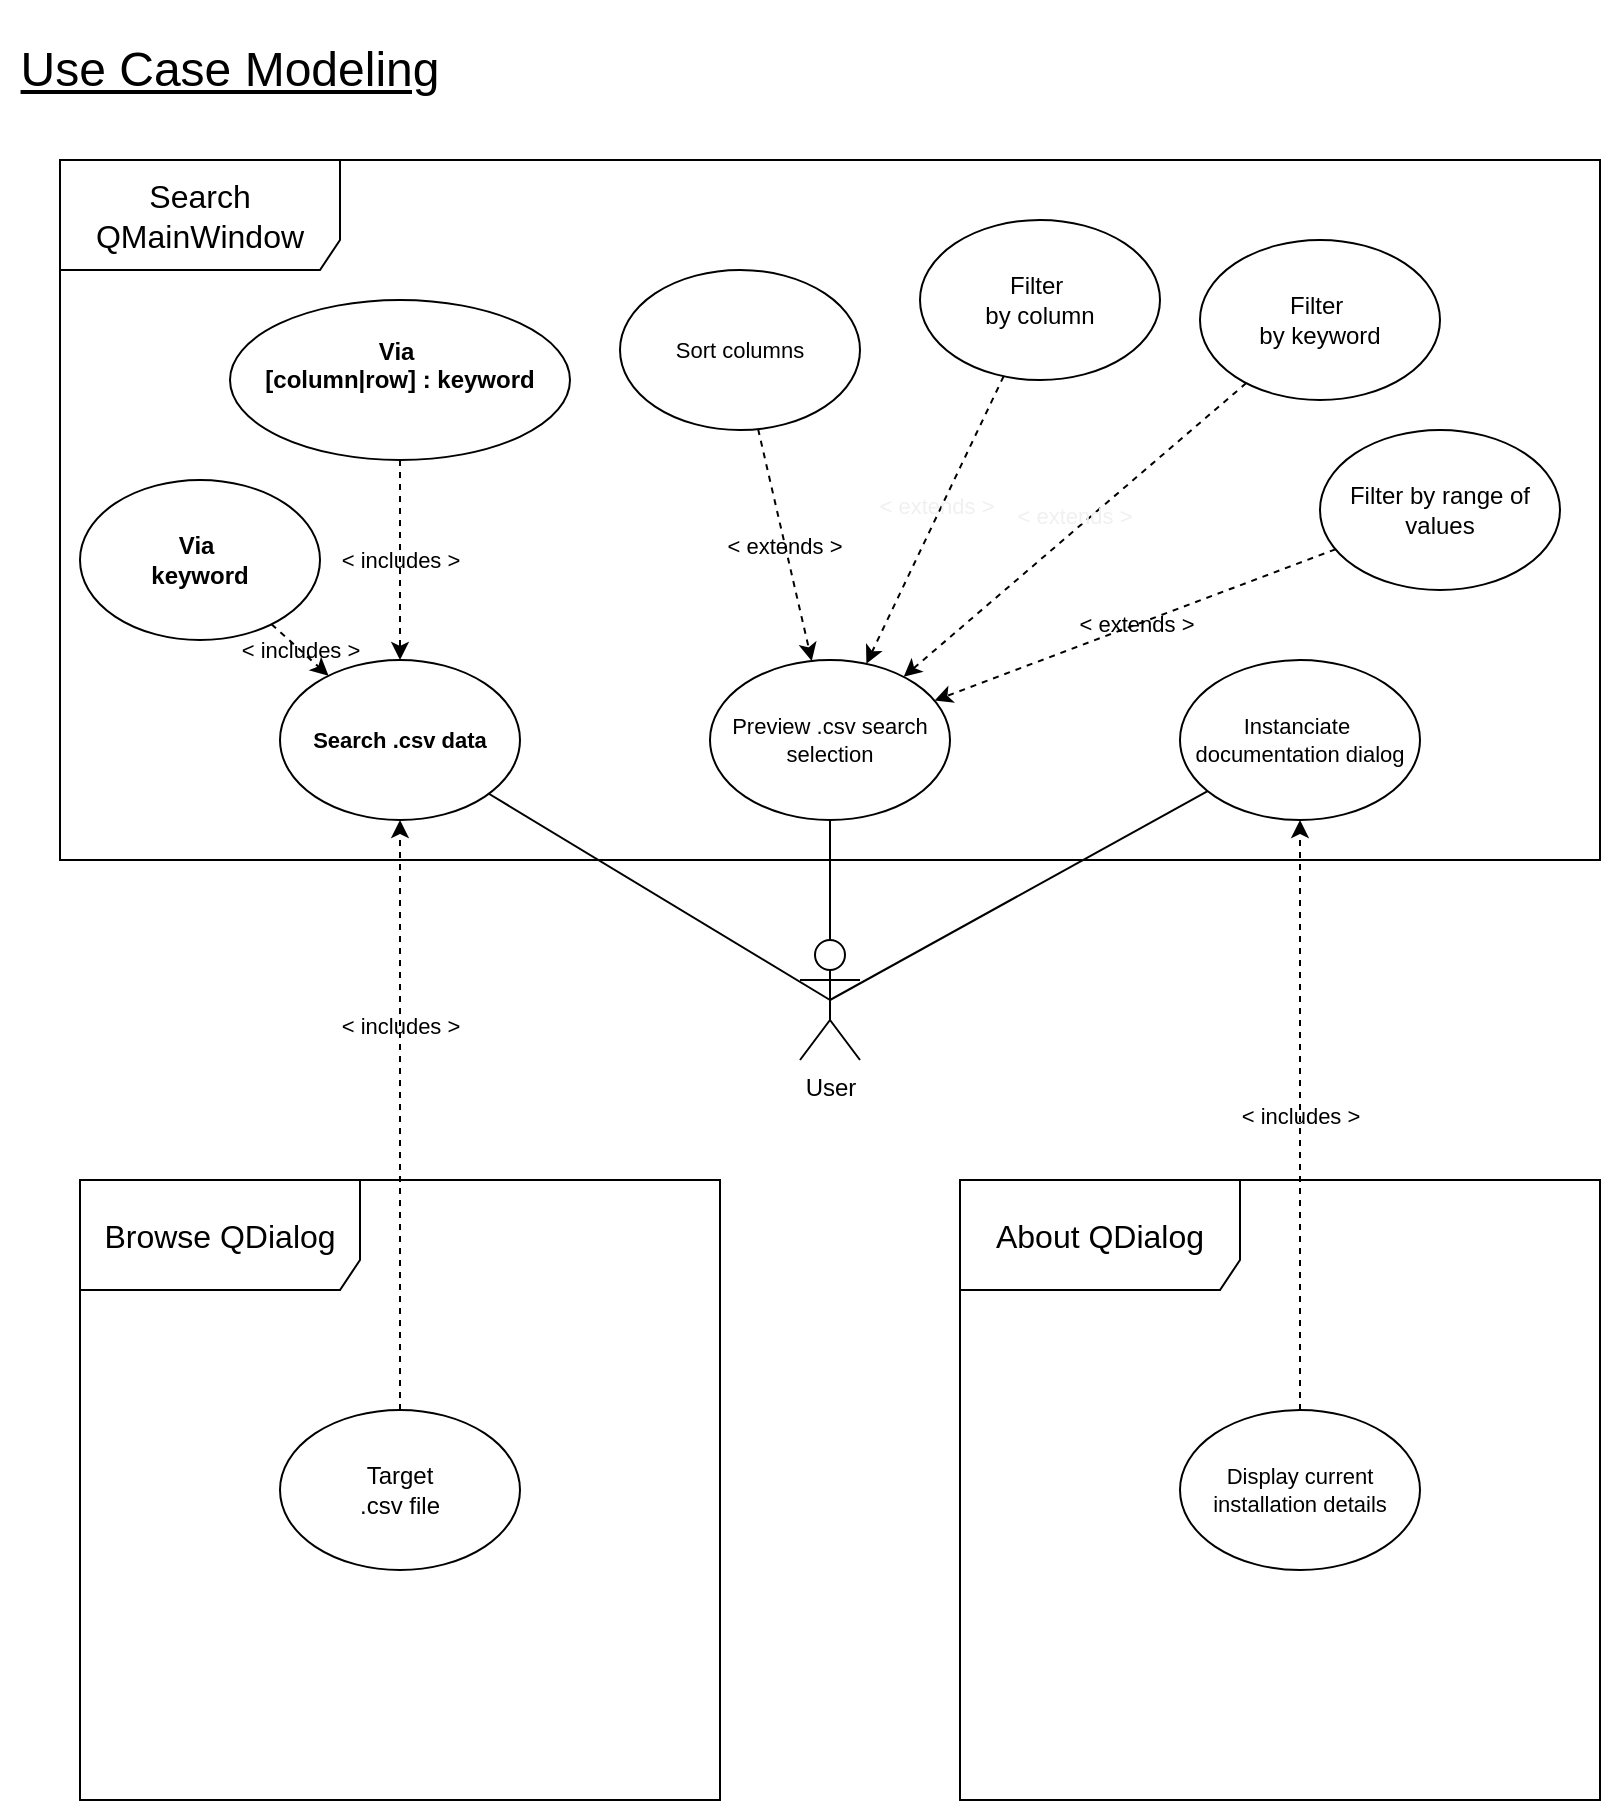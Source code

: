 <mxfile version="24.6.4" type="device">
  <diagram name="Page-1" id="-g0Nz42SCpgNcje58kK2">
    <mxGraphModel dx="1434" dy="844" grid="1" gridSize="10" guides="1" tooltips="1" connect="1" arrows="1" fold="1" page="1" pageScale="1" pageWidth="850" pageHeight="1100" math="0" shadow="0">
      <root>
        <mxCell id="0" />
        <mxCell id="1" parent="0" />
        <mxCell id="Q5TmCxP0SlpASygzWGgC-3" value="Use Case Modeling" style="text;html=1;align=center;verticalAlign=middle;whiteSpace=wrap;rounded=0;fontSize=24;labelBackgroundColor=none;fontStyle=4" parent="1" vertex="1">
          <mxGeometry x="10" y="10" width="230" height="70" as="geometry" />
        </mxCell>
        <mxCell id="US5DI6zU_DzSsQWjxOKa-15" style="edgeStyle=none;shape=connector;rounded=0;orthogonalLoop=1;jettySize=auto;html=1;exitX=0.5;exitY=0.5;exitDx=0;exitDy=0;exitPerimeter=0;entryX=0.5;entryY=1;entryDx=0;entryDy=0;strokeColor=default;align=center;verticalAlign=middle;fontFamily=Helvetica;fontSize=11;fontColor=default;labelBackgroundColor=default;endArrow=none;endFill=0;" parent="1" source="heY-ehneS2k7w_5LHOFB-1" target="heY-ehneS2k7w_5LHOFB-16" edge="1">
          <mxGeometry relative="1" as="geometry" />
        </mxCell>
        <mxCell id="US5DI6zU_DzSsQWjxOKa-25" style="edgeStyle=none;shape=connector;rounded=0;orthogonalLoop=1;jettySize=auto;html=1;exitX=0.5;exitY=0.5;exitDx=0;exitDy=0;exitPerimeter=0;strokeColor=default;align=center;verticalAlign=middle;fontFamily=Helvetica;fontSize=11;fontColor=default;labelBackgroundColor=none;endArrow=none;endFill=0;" parent="1" source="heY-ehneS2k7w_5LHOFB-1" target="US5DI6zU_DzSsQWjxOKa-23" edge="1">
          <mxGeometry relative="1" as="geometry" />
        </mxCell>
        <mxCell id="heY-ehneS2k7w_5LHOFB-1" value="User" style="shape=umlActor;verticalLabelPosition=bottom;verticalAlign=top;html=1;outlineConnect=0;labelBackgroundColor=none;" parent="1" vertex="1">
          <mxGeometry x="410" y="480" width="30" height="60" as="geometry" />
        </mxCell>
        <mxCell id="heY-ehneS2k7w_5LHOFB-3" value="Browse QDialog" style="shape=umlFrame;whiteSpace=wrap;html=1;pointerEvents=0;width=140;height=55;labelBackgroundColor=none;fontSize=16;" parent="1" vertex="1">
          <mxGeometry x="50" y="600" width="320" height="310" as="geometry" />
        </mxCell>
        <mxCell id="M6t2i2oo2AYov40swfke-3" style="rounded=0;orthogonalLoop=1;jettySize=auto;html=1;dashed=1;" edge="1" parent="1" source="heY-ehneS2k7w_5LHOFB-13" target="US5DI6zU_DzSsQWjxOKa-9">
          <mxGeometry relative="1" as="geometry" />
        </mxCell>
        <mxCell id="M6t2i2oo2AYov40swfke-4" value="&amp;lt; includes &amp;gt;" style="edgeLabel;html=1;align=center;verticalAlign=middle;resizable=0;points=[];labelBackgroundColor=none;" vertex="1" connectable="0" parent="M6t2i2oo2AYov40swfke-3">
          <mxGeometry x="0.302" relative="1" as="geometry">
            <mxPoint as="offset" />
          </mxGeometry>
        </mxCell>
        <mxCell id="heY-ehneS2k7w_5LHOFB-13" value="&lt;span style=&quot;font-size: 12px;&quot;&gt;Target&lt;/span&gt;&lt;br&gt;&lt;div style=&quot;font-size: 12px;&quot;&gt;&lt;span style=&quot;&quot;&gt;.csv file&lt;/span&gt;&lt;/div&gt;" style="ellipse;whiteSpace=wrap;html=1;fontFamily=Helvetica;fontSize=11;fontColor=default;labelBackgroundColor=none;" parent="1" vertex="1">
          <mxGeometry x="150" y="715" width="120" height="80" as="geometry" />
        </mxCell>
        <mxCell id="US5DI6zU_DzSsQWjxOKa-1" value="&amp;lt; extends &amp;gt;" style="rounded=0;orthogonalLoop=1;jettySize=auto;html=1;dashed=1;labelBackgroundColor=none;" parent="1" source="heY-ehneS2k7w_5LHOFB-14" target="heY-ehneS2k7w_5LHOFB-16" edge="1">
          <mxGeometry relative="1" as="geometry" />
        </mxCell>
        <mxCell id="heY-ehneS2k7w_5LHOFB-14" value="&lt;span style=&quot;font-size: 12px;&quot;&gt;Filter&amp;nbsp;&lt;/span&gt;&lt;span style=&quot;font-size: 12px; background-color: initial;&quot;&gt;by range of values&lt;/span&gt;" style="ellipse;whiteSpace=wrap;html=1;fontFamily=Helvetica;fontSize=11;fontColor=default;labelBackgroundColor=none;" parent="1" vertex="1">
          <mxGeometry x="670" y="225" width="120" height="80" as="geometry" />
        </mxCell>
        <mxCell id="heY-ehneS2k7w_5LHOFB-16" value="Preview .csv search selection" style="ellipse;whiteSpace=wrap;html=1;fontFamily=Helvetica;fontSize=11;fontColor=default;labelBackgroundColor=none;" parent="1" vertex="1">
          <mxGeometry x="365" y="340" width="120" height="80" as="geometry" />
        </mxCell>
        <mxCell id="US5DI6zU_DzSsQWjxOKa-2" value="&#xa;&lt;span style=&quot;color: rgb(240, 240, 240); font-family: Helvetica; font-size: 11px; font-style: normal; font-variant-ligatures: normal; font-variant-caps: normal; font-weight: 400; letter-spacing: normal; orphans: 2; text-align: center; text-indent: 0px; text-transform: none; widows: 2; word-spacing: 0px; -webkit-text-stroke-width: 0px; white-space: nowrap; text-decoration-thickness: initial; text-decoration-style: initial; text-decoration-color: initial; float: none; display: inline !important;&quot;&gt;&amp;lt; extends &amp;gt;&lt;/span&gt;&#xa;&#xa;" style="rounded=0;orthogonalLoop=1;jettySize=auto;html=1;dashed=1;labelBackgroundColor=none;" parent="1" source="heY-ehneS2k7w_5LHOFB-17" target="heY-ehneS2k7w_5LHOFB-16" edge="1">
          <mxGeometry relative="1" as="geometry" />
        </mxCell>
        <mxCell id="heY-ehneS2k7w_5LHOFB-17" value="&lt;span style=&quot;font-size: 12px;&quot;&gt;Filter&amp;nbsp;&lt;/span&gt;&lt;div style=&quot;font-size: 12px;&quot;&gt;by keyword&lt;/div&gt;" style="ellipse;whiteSpace=wrap;html=1;fontFamily=Helvetica;fontSize=11;fontColor=default;labelBackgroundColor=none;" parent="1" vertex="1">
          <mxGeometry x="610" y="130" width="120" height="80" as="geometry" />
        </mxCell>
        <mxCell id="US5DI6zU_DzSsQWjxOKa-3" value="&#xa;&lt;span style=&quot;color: rgb(240, 240, 240); font-family: Helvetica; font-size: 11px; font-style: normal; font-variant-ligatures: normal; font-variant-caps: normal; font-weight: 400; letter-spacing: normal; orphans: 2; text-align: center; text-indent: 0px; text-transform: none; widows: 2; word-spacing: 0px; -webkit-text-stroke-width: 0px; white-space: nowrap; text-decoration-thickness: initial; text-decoration-style: initial; text-decoration-color: initial; float: none; display: inline !important;&quot;&gt;&amp;lt; extends &amp;gt;&lt;/span&gt;&#xa;&#xa;" style="rounded=0;orthogonalLoop=1;jettySize=auto;html=1;dashed=1;labelBackgroundColor=none;" parent="1" source="heY-ehneS2k7w_5LHOFB-19" target="heY-ehneS2k7w_5LHOFB-16" edge="1">
          <mxGeometry relative="1" as="geometry" />
        </mxCell>
        <mxCell id="heY-ehneS2k7w_5LHOFB-19" value="&lt;span style=&quot;font-size: 12px;&quot;&gt;Filter&amp;nbsp;&lt;/span&gt;&lt;div style=&quot;font-size: 12px;&quot;&gt;by column&lt;/div&gt;" style="ellipse;whiteSpace=wrap;html=1;fontFamily=Helvetica;fontSize=11;fontColor=default;labelBackgroundColor=none;" parent="1" vertex="1">
          <mxGeometry x="470" y="120" width="120" height="80" as="geometry" />
        </mxCell>
        <mxCell id="US5DI6zU_DzSsQWjxOKa-6" value="Search QMainWindow" style="shape=umlFrame;whiteSpace=wrap;html=1;pointerEvents=0;width=140;height=55;labelBackgroundColor=none;fontSize=16;" parent="1" vertex="1">
          <mxGeometry x="40" y="90" width="770" height="350" as="geometry" />
        </mxCell>
        <mxCell id="US5DI6zU_DzSsQWjxOKa-9" value="Search .csv data" style="ellipse;whiteSpace=wrap;html=1;fontFamily=Helvetica;fontSize=11;fontColor=default;labelBackgroundColor=none;fontStyle=1" parent="1" vertex="1">
          <mxGeometry x="150" y="340" width="120" height="80" as="geometry" />
        </mxCell>
        <mxCell id="US5DI6zU_DzSsQWjxOKa-10" value="&lt;span style=&quot;font-weight: 400;&quot;&gt;&amp;lt; includes&amp;nbsp;&amp;gt;&lt;/span&gt;" style="rounded=0;orthogonalLoop=1;jettySize=auto;html=1;dashed=1;labelBackgroundColor=none;fontStyle=1" parent="1" source="US5DI6zU_DzSsQWjxOKa-11" target="US5DI6zU_DzSsQWjxOKa-9" edge="1">
          <mxGeometry x="-0.001" relative="1" as="geometry">
            <mxPoint as="offset" />
          </mxGeometry>
        </mxCell>
        <mxCell id="US5DI6zU_DzSsQWjxOKa-11" value="&lt;span style=&quot;font-size: 12px;&quot;&gt;Via&amp;nbsp;&lt;/span&gt;&lt;div&gt;&lt;span style=&quot;font-size: 12px;&quot;&gt;keyword&lt;/span&gt;&lt;/div&gt;" style="ellipse;whiteSpace=wrap;html=1;fontFamily=Helvetica;fontSize=11;fontColor=default;labelBackgroundColor=none;fontStyle=1" parent="1" vertex="1">
          <mxGeometry x="50" y="250" width="120" height="80" as="geometry" />
        </mxCell>
        <mxCell id="US5DI6zU_DzSsQWjxOKa-12" value="&lt;div&gt;&lt;br&gt;&lt;/div&gt;&lt;div&gt;&amp;lt; includes &amp;gt;&lt;/div&gt;&lt;div&gt;&lt;br&gt;&lt;/div&gt;" style="rounded=0;orthogonalLoop=1;jettySize=auto;html=1;dashed=1;labelBackgroundColor=none;fontStyle=0" parent="1" source="US5DI6zU_DzSsQWjxOKa-13" target="US5DI6zU_DzSsQWjxOKa-9" edge="1">
          <mxGeometry relative="1" as="geometry" />
        </mxCell>
        <mxCell id="US5DI6zU_DzSsQWjxOKa-13" value="&lt;span style=&quot;font-size: 12px;&quot;&gt;Via&amp;nbsp;&lt;/span&gt;&lt;div&gt;&lt;span style=&quot;font-size: 12px;&quot;&gt;[&lt;/span&gt;&lt;span style=&quot;font-size: 12px;&quot;&gt;column|row] : keyword&lt;/span&gt;&lt;/div&gt;&lt;div&gt;&lt;span style=&quot;font-size: 12px;&quot;&gt;&lt;br&gt;&lt;/span&gt;&lt;/div&gt;" style="ellipse;whiteSpace=wrap;html=1;fontFamily=Helvetica;fontSize=11;fontColor=default;labelBackgroundColor=none;fontStyle=1" parent="1" vertex="1">
          <mxGeometry x="125" y="160" width="170" height="80" as="geometry" />
        </mxCell>
        <mxCell id="US5DI6zU_DzSsQWjxOKa-29" style="edgeStyle=none;shape=connector;rounded=0;orthogonalLoop=1;jettySize=auto;html=1;strokeColor=default;align=center;verticalAlign=middle;fontFamily=Helvetica;fontSize=11;fontColor=default;labelBackgroundColor=none;endArrow=none;endFill=0;exitX=0.5;exitY=0.5;exitDx=0;exitDy=0;exitPerimeter=0;" parent="1" source="heY-ehneS2k7w_5LHOFB-1" target="US5DI6zU_DzSsQWjxOKa-9" edge="1">
          <mxGeometry relative="1" as="geometry" />
        </mxCell>
        <mxCell id="M6t2i2oo2AYov40swfke-6" value="&amp;lt; includes &amp;gt;" style="edgeStyle=orthogonalEdgeStyle;rounded=0;orthogonalLoop=1;jettySize=auto;html=1;dashed=1;labelBackgroundColor=none;" edge="1" parent="1" source="US5DI6zU_DzSsQWjxOKa-22" target="US5DI6zU_DzSsQWjxOKa-23">
          <mxGeometry relative="1" as="geometry" />
        </mxCell>
        <mxCell id="US5DI6zU_DzSsQWjxOKa-22" value="Display current installation details" style="ellipse;whiteSpace=wrap;html=1;strokeColor=default;align=center;verticalAlign=middle;fontFamily=Helvetica;fontSize=11;fontColor=default;labelBackgroundColor=none;fillColor=default;" parent="1" vertex="1">
          <mxGeometry x="600" y="715" width="120" height="80" as="geometry" />
        </mxCell>
        <mxCell id="US5DI6zU_DzSsQWjxOKa-23" value="Instanciate&amp;nbsp;&lt;div&gt;documentation dialog&lt;/div&gt;" style="ellipse;whiteSpace=wrap;html=1;strokeColor=default;align=center;verticalAlign=middle;fontFamily=Helvetica;fontSize=11;fontColor=default;labelBackgroundColor=none;fillColor=default;" parent="1" vertex="1">
          <mxGeometry x="600" y="340" width="120" height="80" as="geometry" />
        </mxCell>
        <mxCell id="US5DI6zU_DzSsQWjxOKa-27" value="&amp;lt; extends &amp;gt;" style="edgeStyle=none;shape=connector;rounded=0;orthogonalLoop=1;jettySize=auto;html=1;strokeColor=default;align=center;verticalAlign=middle;fontFamily=Helvetica;fontSize=11;fontColor=default;labelBackgroundColor=none;endArrow=classic;dashed=1;" parent="1" source="US5DI6zU_DzSsQWjxOKa-26" target="heY-ehneS2k7w_5LHOFB-16" edge="1">
          <mxGeometry relative="1" as="geometry" />
        </mxCell>
        <mxCell id="US5DI6zU_DzSsQWjxOKa-26" value="Sort columns" style="ellipse;whiteSpace=wrap;html=1;strokeColor=default;align=center;verticalAlign=middle;fontFamily=Helvetica;fontSize=11;fontColor=default;labelBackgroundColor=none;fillColor=default;" parent="1" vertex="1">
          <mxGeometry x="320" y="145" width="120" height="80" as="geometry" />
        </mxCell>
        <mxCell id="M6t2i2oo2AYov40swfke-1" value="About QDialog" style="shape=umlFrame;whiteSpace=wrap;html=1;pointerEvents=0;width=140;height=55;labelBackgroundColor=none;fontSize=16;" vertex="1" parent="1">
          <mxGeometry x="490" y="600" width="320" height="310" as="geometry" />
        </mxCell>
      </root>
    </mxGraphModel>
  </diagram>
</mxfile>
